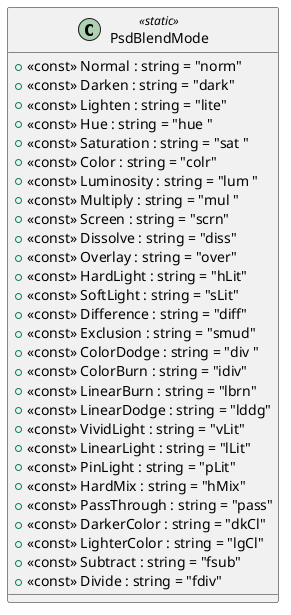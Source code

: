 @startuml
class PsdBlendMode <<static>> {
    + <<const>> Normal : string = "norm"
    + <<const>> Darken : string = "dark"
    + <<const>> Lighten : string = "lite"
    + <<const>> Hue : string = "hue "
    + <<const>> Saturation : string = "sat "
    + <<const>> Color : string = "colr"
    + <<const>> Luminosity : string = "lum "
    + <<const>> Multiply : string = "mul "
    + <<const>> Screen : string = "scrn"
    + <<const>> Dissolve : string = "diss"
    + <<const>> Overlay : string = "over"
    + <<const>> HardLight : string = "hLit"
    + <<const>> SoftLight : string = "sLit"
    + <<const>> Difference : string = "diff"
    + <<const>> Exclusion : string = "smud"
    + <<const>> ColorDodge : string = "div "
    + <<const>> ColorBurn : string = "idiv"
    + <<const>> LinearBurn : string = "lbrn"
    + <<const>> LinearDodge : string = "lddg"
    + <<const>> VividLight : string = "vLit"
    + <<const>> LinearLight : string = "lLit"
    + <<const>> PinLight : string = "pLit"
    + <<const>> HardMix : string = "hMix"
    + <<const>> PassThrough : string = "pass"
    + <<const>> DarkerColor : string = "dkCl"
    + <<const>> LighterColor : string = "lgCl"
    + <<const>> Subtract : string = "fsub"
    + <<const>> Divide : string = "fdiv"
}
@enduml
